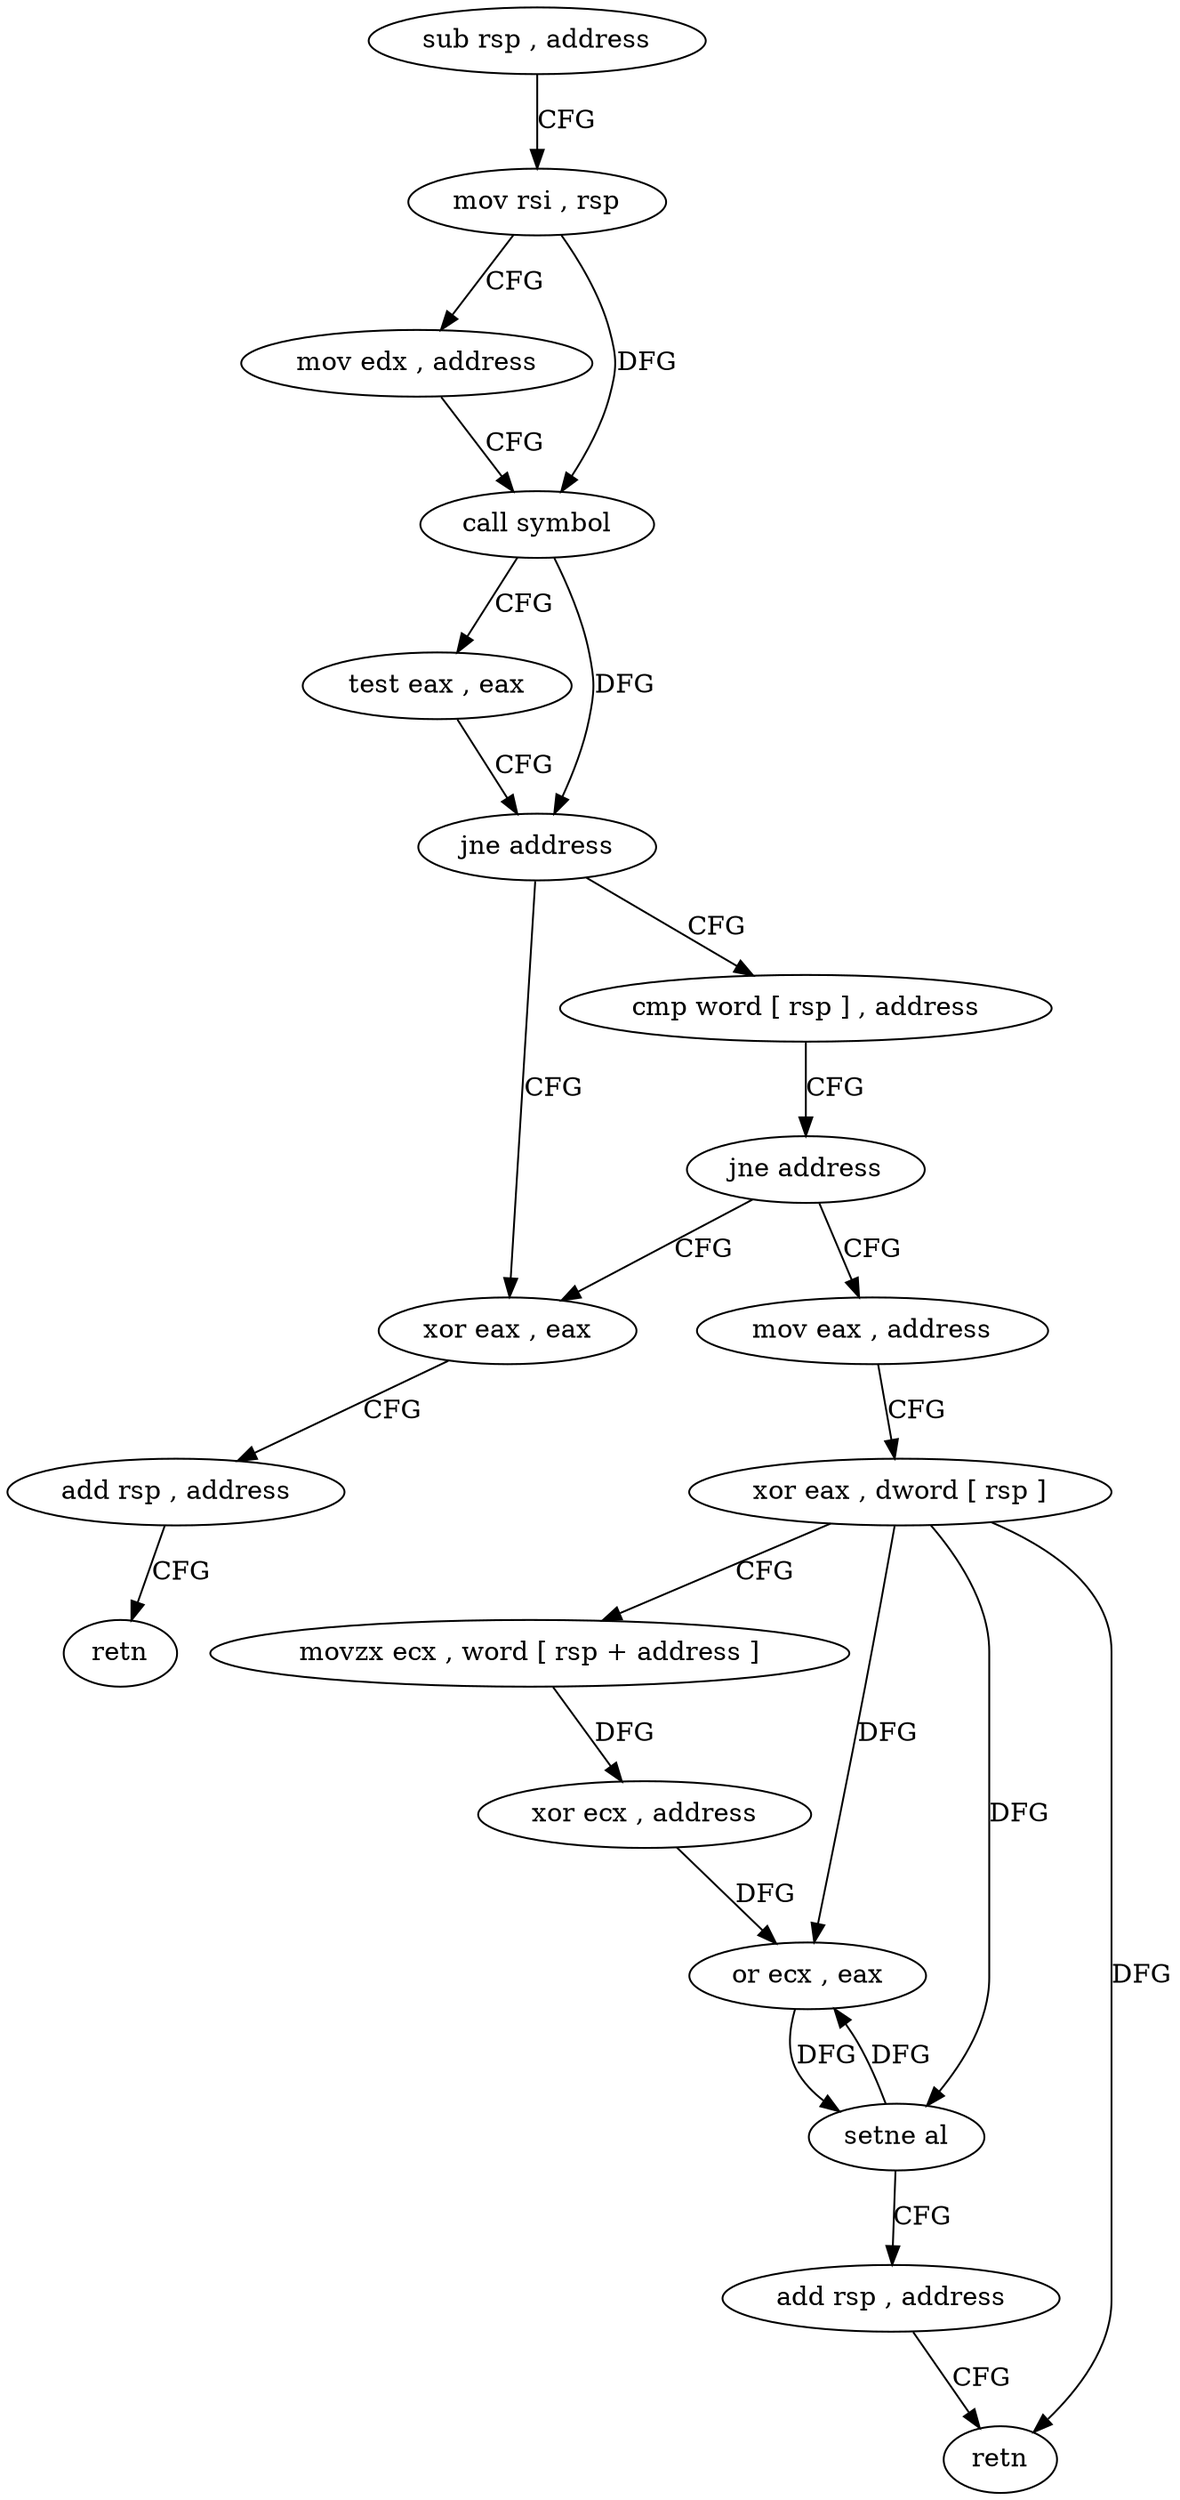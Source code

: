digraph "func" {
"4223232" [label = "sub rsp , address" ]
"4223239" [label = "mov rsi , rsp" ]
"4223242" [label = "mov edx , address" ]
"4223247" [label = "call symbol" ]
"4223252" [label = "test eax , eax" ]
"4223254" [label = "jne address" ]
"4223263" [label = "xor eax , eax" ]
"4223256" [label = "cmp word [ rsp ] , address" ]
"4223265" [label = "add rsp , address" ]
"4223272" [label = "retn" ]
"4223261" [label = "jne address" ]
"4223273" [label = "mov eax , address" ]
"4223278" [label = "xor eax , dword [ rsp ]" ]
"4223281" [label = "movzx ecx , word [ rsp + address ]" ]
"4223286" [label = "xor ecx , address" ]
"4223289" [label = "or ecx , eax" ]
"4223291" [label = "setne al" ]
"4223294" [label = "add rsp , address" ]
"4223301" [label = "retn" ]
"4223232" -> "4223239" [ label = "CFG" ]
"4223239" -> "4223242" [ label = "CFG" ]
"4223239" -> "4223247" [ label = "DFG" ]
"4223242" -> "4223247" [ label = "CFG" ]
"4223247" -> "4223252" [ label = "CFG" ]
"4223247" -> "4223254" [ label = "DFG" ]
"4223252" -> "4223254" [ label = "CFG" ]
"4223254" -> "4223263" [ label = "CFG" ]
"4223254" -> "4223256" [ label = "CFG" ]
"4223263" -> "4223265" [ label = "CFG" ]
"4223256" -> "4223261" [ label = "CFG" ]
"4223265" -> "4223272" [ label = "CFG" ]
"4223261" -> "4223273" [ label = "CFG" ]
"4223261" -> "4223263" [ label = "CFG" ]
"4223273" -> "4223278" [ label = "CFG" ]
"4223278" -> "4223281" [ label = "CFG" ]
"4223278" -> "4223289" [ label = "DFG" ]
"4223278" -> "4223291" [ label = "DFG" ]
"4223278" -> "4223301" [ label = "DFG" ]
"4223281" -> "4223286" [ label = "DFG" ]
"4223286" -> "4223289" [ label = "DFG" ]
"4223289" -> "4223291" [ label = "DFG" ]
"4223291" -> "4223294" [ label = "CFG" ]
"4223291" -> "4223289" [ label = "DFG" ]
"4223294" -> "4223301" [ label = "CFG" ]
}
